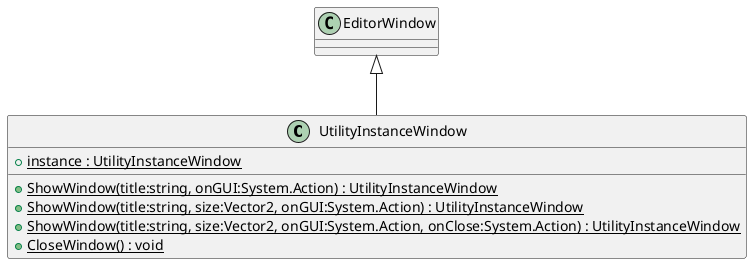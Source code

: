 @startuml
class UtilityInstanceWindow {
    + {static} instance : UtilityInstanceWindow
    + {static} ShowWindow(title:string, onGUI:System.Action) : UtilityInstanceWindow
    + {static} ShowWindow(title:string, size:Vector2, onGUI:System.Action) : UtilityInstanceWindow
    + {static} ShowWindow(title:string, size:Vector2, onGUI:System.Action, onClose:System.Action) : UtilityInstanceWindow
    + {static} CloseWindow() : void
}
EditorWindow <|-- UtilityInstanceWindow
@enduml
